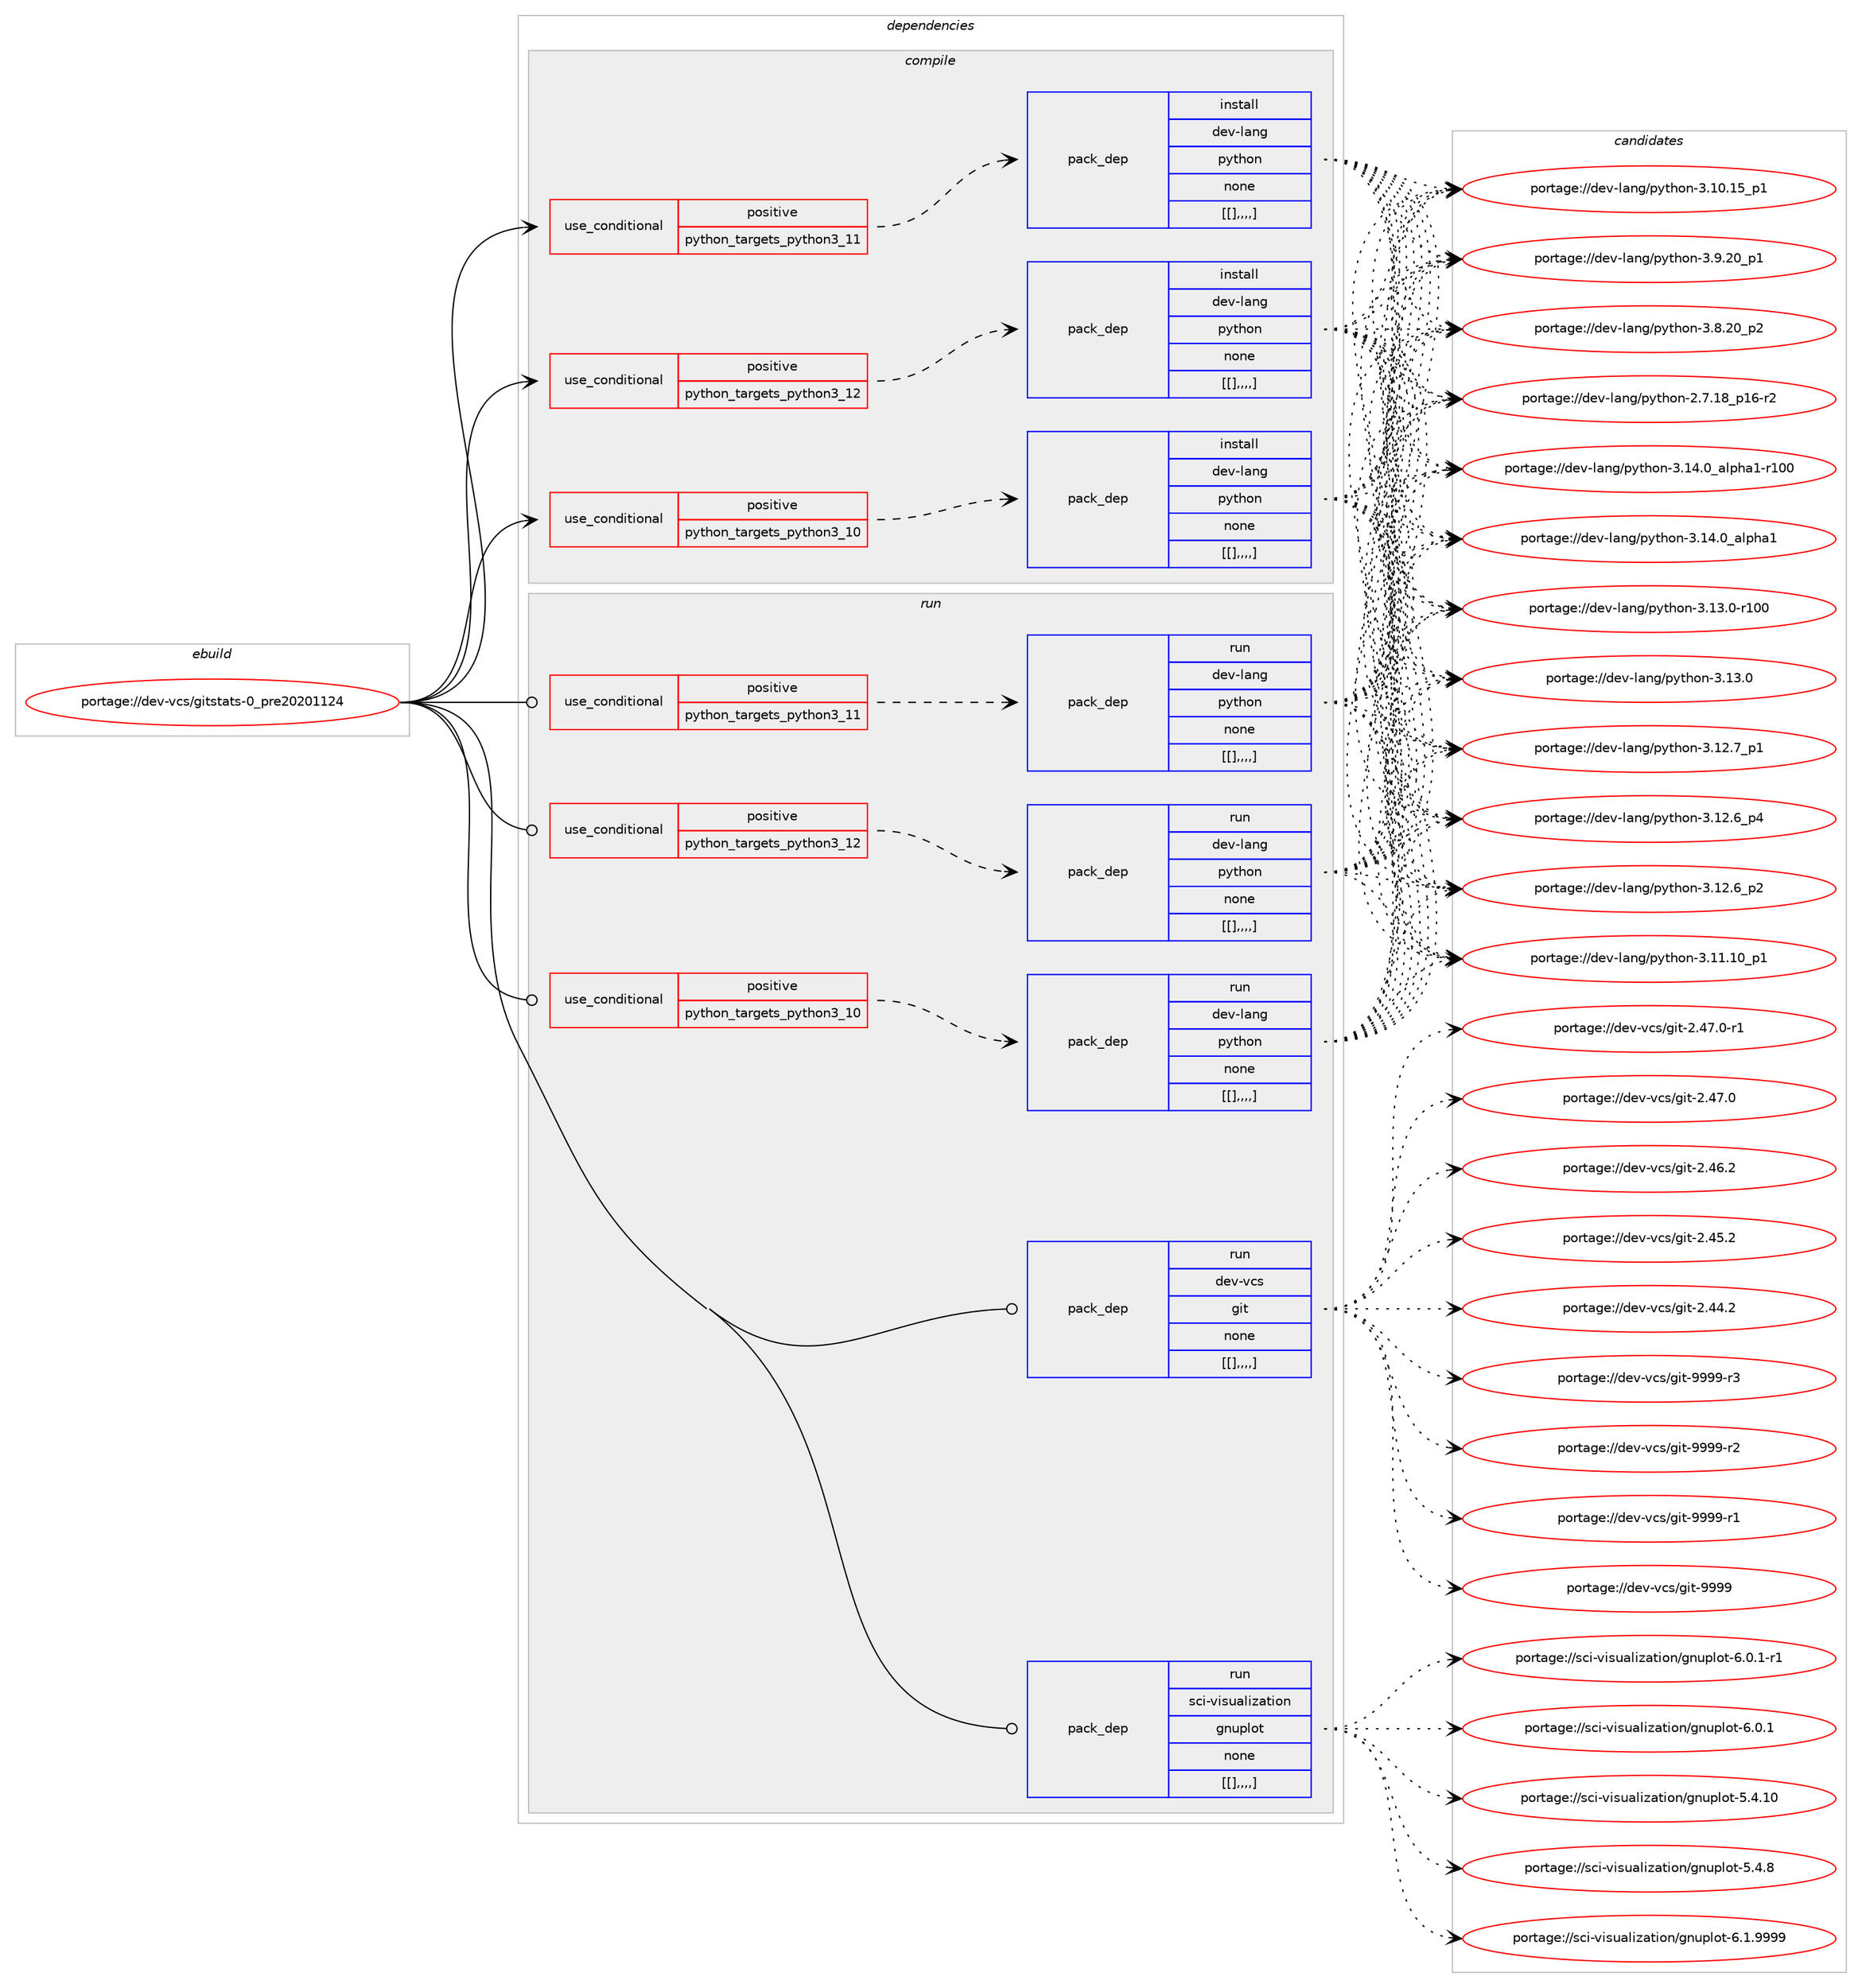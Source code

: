 digraph prolog {

# *************
# Graph options
# *************

newrank=true;
concentrate=true;
compound=true;
graph [rankdir=LR,fontname=Helvetica,fontsize=10,ranksep=1.5];#, ranksep=2.5, nodesep=0.2];
edge  [arrowhead=vee];
node  [fontname=Helvetica,fontsize=10];

# **********
# The ebuild
# **********

subgraph cluster_leftcol {
color=gray;
label=<<i>ebuild</i>>;
id [label="portage://dev-vcs/gitstats-0_pre20201124", color=red, width=4, href="../dev-vcs/gitstats-0_pre20201124.svg"];
}

# ****************
# The dependencies
# ****************

subgraph cluster_midcol {
color=gray;
label=<<i>dependencies</i>>;
subgraph cluster_compile {
fillcolor="#eeeeee";
style=filled;
label=<<i>compile</i>>;
subgraph cond67041 {
dependency233627 [label=<<TABLE BORDER="0" CELLBORDER="1" CELLSPACING="0" CELLPADDING="4"><TR><TD ROWSPAN="3" CELLPADDING="10">use_conditional</TD></TR><TR><TD>positive</TD></TR><TR><TD>python_targets_python3_10</TD></TR></TABLE>>, shape=none, color=red];
subgraph pack165043 {
dependency233644 [label=<<TABLE BORDER="0" CELLBORDER="1" CELLSPACING="0" CELLPADDING="4" WIDTH="220"><TR><TD ROWSPAN="6" CELLPADDING="30">pack_dep</TD></TR><TR><TD WIDTH="110">install</TD></TR><TR><TD>dev-lang</TD></TR><TR><TD>python</TD></TR><TR><TD>none</TD></TR><TR><TD>[[],,,,]</TD></TR></TABLE>>, shape=none, color=blue];
}
dependency233627:e -> dependency233644:w [weight=20,style="dashed",arrowhead="vee"];
}
id:e -> dependency233627:w [weight=20,style="solid",arrowhead="vee"];
subgraph cond67054 {
dependency233706 [label=<<TABLE BORDER="0" CELLBORDER="1" CELLSPACING="0" CELLPADDING="4"><TR><TD ROWSPAN="3" CELLPADDING="10">use_conditional</TD></TR><TR><TD>positive</TD></TR><TR><TD>python_targets_python3_11</TD></TR></TABLE>>, shape=none, color=red];
subgraph pack165116 {
dependency233827 [label=<<TABLE BORDER="0" CELLBORDER="1" CELLSPACING="0" CELLPADDING="4" WIDTH="220"><TR><TD ROWSPAN="6" CELLPADDING="30">pack_dep</TD></TR><TR><TD WIDTH="110">install</TD></TR><TR><TD>dev-lang</TD></TR><TR><TD>python</TD></TR><TR><TD>none</TD></TR><TR><TD>[[],,,,]</TD></TR></TABLE>>, shape=none, color=blue];
}
dependency233706:e -> dependency233827:w [weight=20,style="dashed",arrowhead="vee"];
}
id:e -> dependency233706:w [weight=20,style="solid",arrowhead="vee"];
subgraph cond67125 {
dependency233896 [label=<<TABLE BORDER="0" CELLBORDER="1" CELLSPACING="0" CELLPADDING="4"><TR><TD ROWSPAN="3" CELLPADDING="10">use_conditional</TD></TR><TR><TD>positive</TD></TR><TR><TD>python_targets_python3_12</TD></TR></TABLE>>, shape=none, color=red];
subgraph pack165229 {
dependency233911 [label=<<TABLE BORDER="0" CELLBORDER="1" CELLSPACING="0" CELLPADDING="4" WIDTH="220"><TR><TD ROWSPAN="6" CELLPADDING="30">pack_dep</TD></TR><TR><TD WIDTH="110">install</TD></TR><TR><TD>dev-lang</TD></TR><TR><TD>python</TD></TR><TR><TD>none</TD></TR><TR><TD>[[],,,,]</TD></TR></TABLE>>, shape=none, color=blue];
}
dependency233896:e -> dependency233911:w [weight=20,style="dashed",arrowhead="vee"];
}
id:e -> dependency233896:w [weight=20,style="solid",arrowhead="vee"];
}
subgraph cluster_compileandrun {
fillcolor="#eeeeee";
style=filled;
label=<<i>compile and run</i>>;
}
subgraph cluster_run {
fillcolor="#eeeeee";
style=filled;
label=<<i>run</i>>;
subgraph cond67140 {
dependency233940 [label=<<TABLE BORDER="0" CELLBORDER="1" CELLSPACING="0" CELLPADDING="4"><TR><TD ROWSPAN="3" CELLPADDING="10">use_conditional</TD></TR><TR><TD>positive</TD></TR><TR><TD>python_targets_python3_10</TD></TR></TABLE>>, shape=none, color=red];
subgraph pack165259 {
dependency233982 [label=<<TABLE BORDER="0" CELLBORDER="1" CELLSPACING="0" CELLPADDING="4" WIDTH="220"><TR><TD ROWSPAN="6" CELLPADDING="30">pack_dep</TD></TR><TR><TD WIDTH="110">run</TD></TR><TR><TD>dev-lang</TD></TR><TR><TD>python</TD></TR><TR><TD>none</TD></TR><TR><TD>[[],,,,]</TD></TR></TABLE>>, shape=none, color=blue];
}
dependency233940:e -> dependency233982:w [weight=20,style="dashed",arrowhead="vee"];
}
id:e -> dependency233940:w [weight=20,style="solid",arrowhead="odot"];
subgraph cond67173 {
dependency234057 [label=<<TABLE BORDER="0" CELLBORDER="1" CELLSPACING="0" CELLPADDING="4"><TR><TD ROWSPAN="3" CELLPADDING="10">use_conditional</TD></TR><TR><TD>positive</TD></TR><TR><TD>python_targets_python3_11</TD></TR></TABLE>>, shape=none, color=red];
subgraph pack165371 {
dependency234120 [label=<<TABLE BORDER="0" CELLBORDER="1" CELLSPACING="0" CELLPADDING="4" WIDTH="220"><TR><TD ROWSPAN="6" CELLPADDING="30">pack_dep</TD></TR><TR><TD WIDTH="110">run</TD></TR><TR><TD>dev-lang</TD></TR><TR><TD>python</TD></TR><TR><TD>none</TD></TR><TR><TD>[[],,,,]</TD></TR></TABLE>>, shape=none, color=blue];
}
dependency234057:e -> dependency234120:w [weight=20,style="dashed",arrowhead="vee"];
}
id:e -> dependency234057:w [weight=20,style="solid",arrowhead="odot"];
subgraph cond67211 {
dependency234162 [label=<<TABLE BORDER="0" CELLBORDER="1" CELLSPACING="0" CELLPADDING="4"><TR><TD ROWSPAN="3" CELLPADDING="10">use_conditional</TD></TR><TR><TD>positive</TD></TR><TR><TD>python_targets_python3_12</TD></TR></TABLE>>, shape=none, color=red];
subgraph pack165403 {
dependency234166 [label=<<TABLE BORDER="0" CELLBORDER="1" CELLSPACING="0" CELLPADDING="4" WIDTH="220"><TR><TD ROWSPAN="6" CELLPADDING="30">pack_dep</TD></TR><TR><TD WIDTH="110">run</TD></TR><TR><TD>dev-lang</TD></TR><TR><TD>python</TD></TR><TR><TD>none</TD></TR><TR><TD>[[],,,,]</TD></TR></TABLE>>, shape=none, color=blue];
}
dependency234162:e -> dependency234166:w [weight=20,style="dashed",arrowhead="vee"];
}
id:e -> dependency234162:w [weight=20,style="solid",arrowhead="odot"];
subgraph pack165407 {
dependency234175 [label=<<TABLE BORDER="0" CELLBORDER="1" CELLSPACING="0" CELLPADDING="4" WIDTH="220"><TR><TD ROWSPAN="6" CELLPADDING="30">pack_dep</TD></TR><TR><TD WIDTH="110">run</TD></TR><TR><TD>dev-vcs</TD></TR><TR><TD>git</TD></TR><TR><TD>none</TD></TR><TR><TD>[[],,,,]</TD></TR></TABLE>>, shape=none, color=blue];
}
id:e -> dependency234175:w [weight=20,style="solid",arrowhead="odot"];
subgraph pack165425 {
dependency234214 [label=<<TABLE BORDER="0" CELLBORDER="1" CELLSPACING="0" CELLPADDING="4" WIDTH="220"><TR><TD ROWSPAN="6" CELLPADDING="30">pack_dep</TD></TR><TR><TD WIDTH="110">run</TD></TR><TR><TD>sci-visualization</TD></TR><TR><TD>gnuplot</TD></TR><TR><TD>none</TD></TR><TR><TD>[[],,,,]</TD></TR></TABLE>>, shape=none, color=blue];
}
id:e -> dependency234214:w [weight=20,style="solid",arrowhead="odot"];
}
}

# **************
# The candidates
# **************

subgraph cluster_choices {
rank=same;
color=gray;
label=<<i>candidates</i>>;

subgraph choice164613 {
color=black;
nodesep=1;
choice100101118451089711010347112121116104111110455146495246489597108112104974945114494848 [label="portage://dev-lang/python-3.14.0_alpha1-r100", color=red, width=4,href="../dev-lang/python-3.14.0_alpha1-r100.svg"];
choice1001011184510897110103471121211161041111104551464952464895971081121049749 [label="portage://dev-lang/python-3.14.0_alpha1", color=red, width=4,href="../dev-lang/python-3.14.0_alpha1.svg"];
choice1001011184510897110103471121211161041111104551464951464845114494848 [label="portage://dev-lang/python-3.13.0-r100", color=red, width=4,href="../dev-lang/python-3.13.0-r100.svg"];
choice10010111845108971101034711212111610411111045514649514648 [label="portage://dev-lang/python-3.13.0", color=red, width=4,href="../dev-lang/python-3.13.0.svg"];
choice100101118451089711010347112121116104111110455146495046559511249 [label="portage://dev-lang/python-3.12.7_p1", color=red, width=4,href="../dev-lang/python-3.12.7_p1.svg"];
choice100101118451089711010347112121116104111110455146495046549511252 [label="portage://dev-lang/python-3.12.6_p4", color=red, width=4,href="../dev-lang/python-3.12.6_p4.svg"];
choice100101118451089711010347112121116104111110455146495046549511250 [label="portage://dev-lang/python-3.12.6_p2", color=red, width=4,href="../dev-lang/python-3.12.6_p2.svg"];
choice10010111845108971101034711212111610411111045514649494649489511249 [label="portage://dev-lang/python-3.11.10_p1", color=red, width=4,href="../dev-lang/python-3.11.10_p1.svg"];
choice10010111845108971101034711212111610411111045514649484649539511249 [label="portage://dev-lang/python-3.10.15_p1", color=red, width=4,href="../dev-lang/python-3.10.15_p1.svg"];
choice100101118451089711010347112121116104111110455146574650489511249 [label="portage://dev-lang/python-3.9.20_p1", color=red, width=4,href="../dev-lang/python-3.9.20_p1.svg"];
choice100101118451089711010347112121116104111110455146564650489511250 [label="portage://dev-lang/python-3.8.20_p2", color=red, width=4,href="../dev-lang/python-3.8.20_p2.svg"];
choice100101118451089711010347112121116104111110455046554649569511249544511450 [label="portage://dev-lang/python-2.7.18_p16-r2", color=red, width=4,href="../dev-lang/python-2.7.18_p16-r2.svg"];
dependency233644:e -> choice100101118451089711010347112121116104111110455146495246489597108112104974945114494848:w [style=dotted,weight="100"];
dependency233644:e -> choice1001011184510897110103471121211161041111104551464952464895971081121049749:w [style=dotted,weight="100"];
dependency233644:e -> choice1001011184510897110103471121211161041111104551464951464845114494848:w [style=dotted,weight="100"];
dependency233644:e -> choice10010111845108971101034711212111610411111045514649514648:w [style=dotted,weight="100"];
dependency233644:e -> choice100101118451089711010347112121116104111110455146495046559511249:w [style=dotted,weight="100"];
dependency233644:e -> choice100101118451089711010347112121116104111110455146495046549511252:w [style=dotted,weight="100"];
dependency233644:e -> choice100101118451089711010347112121116104111110455146495046549511250:w [style=dotted,weight="100"];
dependency233644:e -> choice10010111845108971101034711212111610411111045514649494649489511249:w [style=dotted,weight="100"];
dependency233644:e -> choice10010111845108971101034711212111610411111045514649484649539511249:w [style=dotted,weight="100"];
dependency233644:e -> choice100101118451089711010347112121116104111110455146574650489511249:w [style=dotted,weight="100"];
dependency233644:e -> choice100101118451089711010347112121116104111110455146564650489511250:w [style=dotted,weight="100"];
dependency233644:e -> choice100101118451089711010347112121116104111110455046554649569511249544511450:w [style=dotted,weight="100"];
}
subgraph choice164652 {
color=black;
nodesep=1;
choice100101118451089711010347112121116104111110455146495246489597108112104974945114494848 [label="portage://dev-lang/python-3.14.0_alpha1-r100", color=red, width=4,href="../dev-lang/python-3.14.0_alpha1-r100.svg"];
choice1001011184510897110103471121211161041111104551464952464895971081121049749 [label="portage://dev-lang/python-3.14.0_alpha1", color=red, width=4,href="../dev-lang/python-3.14.0_alpha1.svg"];
choice1001011184510897110103471121211161041111104551464951464845114494848 [label="portage://dev-lang/python-3.13.0-r100", color=red, width=4,href="../dev-lang/python-3.13.0-r100.svg"];
choice10010111845108971101034711212111610411111045514649514648 [label="portage://dev-lang/python-3.13.0", color=red, width=4,href="../dev-lang/python-3.13.0.svg"];
choice100101118451089711010347112121116104111110455146495046559511249 [label="portage://dev-lang/python-3.12.7_p1", color=red, width=4,href="../dev-lang/python-3.12.7_p1.svg"];
choice100101118451089711010347112121116104111110455146495046549511252 [label="portage://dev-lang/python-3.12.6_p4", color=red, width=4,href="../dev-lang/python-3.12.6_p4.svg"];
choice100101118451089711010347112121116104111110455146495046549511250 [label="portage://dev-lang/python-3.12.6_p2", color=red, width=4,href="../dev-lang/python-3.12.6_p2.svg"];
choice10010111845108971101034711212111610411111045514649494649489511249 [label="portage://dev-lang/python-3.11.10_p1", color=red, width=4,href="../dev-lang/python-3.11.10_p1.svg"];
choice10010111845108971101034711212111610411111045514649484649539511249 [label="portage://dev-lang/python-3.10.15_p1", color=red, width=4,href="../dev-lang/python-3.10.15_p1.svg"];
choice100101118451089711010347112121116104111110455146574650489511249 [label="portage://dev-lang/python-3.9.20_p1", color=red, width=4,href="../dev-lang/python-3.9.20_p1.svg"];
choice100101118451089711010347112121116104111110455146564650489511250 [label="portage://dev-lang/python-3.8.20_p2", color=red, width=4,href="../dev-lang/python-3.8.20_p2.svg"];
choice100101118451089711010347112121116104111110455046554649569511249544511450 [label="portage://dev-lang/python-2.7.18_p16-r2", color=red, width=4,href="../dev-lang/python-2.7.18_p16-r2.svg"];
dependency233827:e -> choice100101118451089711010347112121116104111110455146495246489597108112104974945114494848:w [style=dotted,weight="100"];
dependency233827:e -> choice1001011184510897110103471121211161041111104551464952464895971081121049749:w [style=dotted,weight="100"];
dependency233827:e -> choice1001011184510897110103471121211161041111104551464951464845114494848:w [style=dotted,weight="100"];
dependency233827:e -> choice10010111845108971101034711212111610411111045514649514648:w [style=dotted,weight="100"];
dependency233827:e -> choice100101118451089711010347112121116104111110455146495046559511249:w [style=dotted,weight="100"];
dependency233827:e -> choice100101118451089711010347112121116104111110455146495046549511252:w [style=dotted,weight="100"];
dependency233827:e -> choice100101118451089711010347112121116104111110455146495046549511250:w [style=dotted,weight="100"];
dependency233827:e -> choice10010111845108971101034711212111610411111045514649494649489511249:w [style=dotted,weight="100"];
dependency233827:e -> choice10010111845108971101034711212111610411111045514649484649539511249:w [style=dotted,weight="100"];
dependency233827:e -> choice100101118451089711010347112121116104111110455146574650489511249:w [style=dotted,weight="100"];
dependency233827:e -> choice100101118451089711010347112121116104111110455146564650489511250:w [style=dotted,weight="100"];
dependency233827:e -> choice100101118451089711010347112121116104111110455046554649569511249544511450:w [style=dotted,weight="100"];
}
subgraph choice164664 {
color=black;
nodesep=1;
choice100101118451089711010347112121116104111110455146495246489597108112104974945114494848 [label="portage://dev-lang/python-3.14.0_alpha1-r100", color=red, width=4,href="../dev-lang/python-3.14.0_alpha1-r100.svg"];
choice1001011184510897110103471121211161041111104551464952464895971081121049749 [label="portage://dev-lang/python-3.14.0_alpha1", color=red, width=4,href="../dev-lang/python-3.14.0_alpha1.svg"];
choice1001011184510897110103471121211161041111104551464951464845114494848 [label="portage://dev-lang/python-3.13.0-r100", color=red, width=4,href="../dev-lang/python-3.13.0-r100.svg"];
choice10010111845108971101034711212111610411111045514649514648 [label="portage://dev-lang/python-3.13.0", color=red, width=4,href="../dev-lang/python-3.13.0.svg"];
choice100101118451089711010347112121116104111110455146495046559511249 [label="portage://dev-lang/python-3.12.7_p1", color=red, width=4,href="../dev-lang/python-3.12.7_p1.svg"];
choice100101118451089711010347112121116104111110455146495046549511252 [label="portage://dev-lang/python-3.12.6_p4", color=red, width=4,href="../dev-lang/python-3.12.6_p4.svg"];
choice100101118451089711010347112121116104111110455146495046549511250 [label="portage://dev-lang/python-3.12.6_p2", color=red, width=4,href="../dev-lang/python-3.12.6_p2.svg"];
choice10010111845108971101034711212111610411111045514649494649489511249 [label="portage://dev-lang/python-3.11.10_p1", color=red, width=4,href="../dev-lang/python-3.11.10_p1.svg"];
choice10010111845108971101034711212111610411111045514649484649539511249 [label="portage://dev-lang/python-3.10.15_p1", color=red, width=4,href="../dev-lang/python-3.10.15_p1.svg"];
choice100101118451089711010347112121116104111110455146574650489511249 [label="portage://dev-lang/python-3.9.20_p1", color=red, width=4,href="../dev-lang/python-3.9.20_p1.svg"];
choice100101118451089711010347112121116104111110455146564650489511250 [label="portage://dev-lang/python-3.8.20_p2", color=red, width=4,href="../dev-lang/python-3.8.20_p2.svg"];
choice100101118451089711010347112121116104111110455046554649569511249544511450 [label="portage://dev-lang/python-2.7.18_p16-r2", color=red, width=4,href="../dev-lang/python-2.7.18_p16-r2.svg"];
dependency233911:e -> choice100101118451089711010347112121116104111110455146495246489597108112104974945114494848:w [style=dotted,weight="100"];
dependency233911:e -> choice1001011184510897110103471121211161041111104551464952464895971081121049749:w [style=dotted,weight="100"];
dependency233911:e -> choice1001011184510897110103471121211161041111104551464951464845114494848:w [style=dotted,weight="100"];
dependency233911:e -> choice10010111845108971101034711212111610411111045514649514648:w [style=dotted,weight="100"];
dependency233911:e -> choice100101118451089711010347112121116104111110455146495046559511249:w [style=dotted,weight="100"];
dependency233911:e -> choice100101118451089711010347112121116104111110455146495046549511252:w [style=dotted,weight="100"];
dependency233911:e -> choice100101118451089711010347112121116104111110455146495046549511250:w [style=dotted,weight="100"];
dependency233911:e -> choice10010111845108971101034711212111610411111045514649494649489511249:w [style=dotted,weight="100"];
dependency233911:e -> choice10010111845108971101034711212111610411111045514649484649539511249:w [style=dotted,weight="100"];
dependency233911:e -> choice100101118451089711010347112121116104111110455146574650489511249:w [style=dotted,weight="100"];
dependency233911:e -> choice100101118451089711010347112121116104111110455146564650489511250:w [style=dotted,weight="100"];
dependency233911:e -> choice100101118451089711010347112121116104111110455046554649569511249544511450:w [style=dotted,weight="100"];
}
subgraph choice164696 {
color=black;
nodesep=1;
choice100101118451089711010347112121116104111110455146495246489597108112104974945114494848 [label="portage://dev-lang/python-3.14.0_alpha1-r100", color=red, width=4,href="../dev-lang/python-3.14.0_alpha1-r100.svg"];
choice1001011184510897110103471121211161041111104551464952464895971081121049749 [label="portage://dev-lang/python-3.14.0_alpha1", color=red, width=4,href="../dev-lang/python-3.14.0_alpha1.svg"];
choice1001011184510897110103471121211161041111104551464951464845114494848 [label="portage://dev-lang/python-3.13.0-r100", color=red, width=4,href="../dev-lang/python-3.13.0-r100.svg"];
choice10010111845108971101034711212111610411111045514649514648 [label="portage://dev-lang/python-3.13.0", color=red, width=4,href="../dev-lang/python-3.13.0.svg"];
choice100101118451089711010347112121116104111110455146495046559511249 [label="portage://dev-lang/python-3.12.7_p1", color=red, width=4,href="../dev-lang/python-3.12.7_p1.svg"];
choice100101118451089711010347112121116104111110455146495046549511252 [label="portage://dev-lang/python-3.12.6_p4", color=red, width=4,href="../dev-lang/python-3.12.6_p4.svg"];
choice100101118451089711010347112121116104111110455146495046549511250 [label="portage://dev-lang/python-3.12.6_p2", color=red, width=4,href="../dev-lang/python-3.12.6_p2.svg"];
choice10010111845108971101034711212111610411111045514649494649489511249 [label="portage://dev-lang/python-3.11.10_p1", color=red, width=4,href="../dev-lang/python-3.11.10_p1.svg"];
choice10010111845108971101034711212111610411111045514649484649539511249 [label="portage://dev-lang/python-3.10.15_p1", color=red, width=4,href="../dev-lang/python-3.10.15_p1.svg"];
choice100101118451089711010347112121116104111110455146574650489511249 [label="portage://dev-lang/python-3.9.20_p1", color=red, width=4,href="../dev-lang/python-3.9.20_p1.svg"];
choice100101118451089711010347112121116104111110455146564650489511250 [label="portage://dev-lang/python-3.8.20_p2", color=red, width=4,href="../dev-lang/python-3.8.20_p2.svg"];
choice100101118451089711010347112121116104111110455046554649569511249544511450 [label="portage://dev-lang/python-2.7.18_p16-r2", color=red, width=4,href="../dev-lang/python-2.7.18_p16-r2.svg"];
dependency233982:e -> choice100101118451089711010347112121116104111110455146495246489597108112104974945114494848:w [style=dotted,weight="100"];
dependency233982:e -> choice1001011184510897110103471121211161041111104551464952464895971081121049749:w [style=dotted,weight="100"];
dependency233982:e -> choice1001011184510897110103471121211161041111104551464951464845114494848:w [style=dotted,weight="100"];
dependency233982:e -> choice10010111845108971101034711212111610411111045514649514648:w [style=dotted,weight="100"];
dependency233982:e -> choice100101118451089711010347112121116104111110455146495046559511249:w [style=dotted,weight="100"];
dependency233982:e -> choice100101118451089711010347112121116104111110455146495046549511252:w [style=dotted,weight="100"];
dependency233982:e -> choice100101118451089711010347112121116104111110455146495046549511250:w [style=dotted,weight="100"];
dependency233982:e -> choice10010111845108971101034711212111610411111045514649494649489511249:w [style=dotted,weight="100"];
dependency233982:e -> choice10010111845108971101034711212111610411111045514649484649539511249:w [style=dotted,weight="100"];
dependency233982:e -> choice100101118451089711010347112121116104111110455146574650489511249:w [style=dotted,weight="100"];
dependency233982:e -> choice100101118451089711010347112121116104111110455146564650489511250:w [style=dotted,weight="100"];
dependency233982:e -> choice100101118451089711010347112121116104111110455046554649569511249544511450:w [style=dotted,weight="100"];
}
subgraph choice164707 {
color=black;
nodesep=1;
choice100101118451089711010347112121116104111110455146495246489597108112104974945114494848 [label="portage://dev-lang/python-3.14.0_alpha1-r100", color=red, width=4,href="../dev-lang/python-3.14.0_alpha1-r100.svg"];
choice1001011184510897110103471121211161041111104551464952464895971081121049749 [label="portage://dev-lang/python-3.14.0_alpha1", color=red, width=4,href="../dev-lang/python-3.14.0_alpha1.svg"];
choice1001011184510897110103471121211161041111104551464951464845114494848 [label="portage://dev-lang/python-3.13.0-r100", color=red, width=4,href="../dev-lang/python-3.13.0-r100.svg"];
choice10010111845108971101034711212111610411111045514649514648 [label="portage://dev-lang/python-3.13.0", color=red, width=4,href="../dev-lang/python-3.13.0.svg"];
choice100101118451089711010347112121116104111110455146495046559511249 [label="portage://dev-lang/python-3.12.7_p1", color=red, width=4,href="../dev-lang/python-3.12.7_p1.svg"];
choice100101118451089711010347112121116104111110455146495046549511252 [label="portage://dev-lang/python-3.12.6_p4", color=red, width=4,href="../dev-lang/python-3.12.6_p4.svg"];
choice100101118451089711010347112121116104111110455146495046549511250 [label="portage://dev-lang/python-3.12.6_p2", color=red, width=4,href="../dev-lang/python-3.12.6_p2.svg"];
choice10010111845108971101034711212111610411111045514649494649489511249 [label="portage://dev-lang/python-3.11.10_p1", color=red, width=4,href="../dev-lang/python-3.11.10_p1.svg"];
choice10010111845108971101034711212111610411111045514649484649539511249 [label="portage://dev-lang/python-3.10.15_p1", color=red, width=4,href="../dev-lang/python-3.10.15_p1.svg"];
choice100101118451089711010347112121116104111110455146574650489511249 [label="portage://dev-lang/python-3.9.20_p1", color=red, width=4,href="../dev-lang/python-3.9.20_p1.svg"];
choice100101118451089711010347112121116104111110455146564650489511250 [label="portage://dev-lang/python-3.8.20_p2", color=red, width=4,href="../dev-lang/python-3.8.20_p2.svg"];
choice100101118451089711010347112121116104111110455046554649569511249544511450 [label="portage://dev-lang/python-2.7.18_p16-r2", color=red, width=4,href="../dev-lang/python-2.7.18_p16-r2.svg"];
dependency234120:e -> choice100101118451089711010347112121116104111110455146495246489597108112104974945114494848:w [style=dotted,weight="100"];
dependency234120:e -> choice1001011184510897110103471121211161041111104551464952464895971081121049749:w [style=dotted,weight="100"];
dependency234120:e -> choice1001011184510897110103471121211161041111104551464951464845114494848:w [style=dotted,weight="100"];
dependency234120:e -> choice10010111845108971101034711212111610411111045514649514648:w [style=dotted,weight="100"];
dependency234120:e -> choice100101118451089711010347112121116104111110455146495046559511249:w [style=dotted,weight="100"];
dependency234120:e -> choice100101118451089711010347112121116104111110455146495046549511252:w [style=dotted,weight="100"];
dependency234120:e -> choice100101118451089711010347112121116104111110455146495046549511250:w [style=dotted,weight="100"];
dependency234120:e -> choice10010111845108971101034711212111610411111045514649494649489511249:w [style=dotted,weight="100"];
dependency234120:e -> choice10010111845108971101034711212111610411111045514649484649539511249:w [style=dotted,weight="100"];
dependency234120:e -> choice100101118451089711010347112121116104111110455146574650489511249:w [style=dotted,weight="100"];
dependency234120:e -> choice100101118451089711010347112121116104111110455146564650489511250:w [style=dotted,weight="100"];
dependency234120:e -> choice100101118451089711010347112121116104111110455046554649569511249544511450:w [style=dotted,weight="100"];
}
subgraph choice164728 {
color=black;
nodesep=1;
choice100101118451089711010347112121116104111110455146495246489597108112104974945114494848 [label="portage://dev-lang/python-3.14.0_alpha1-r100", color=red, width=4,href="../dev-lang/python-3.14.0_alpha1-r100.svg"];
choice1001011184510897110103471121211161041111104551464952464895971081121049749 [label="portage://dev-lang/python-3.14.0_alpha1", color=red, width=4,href="../dev-lang/python-3.14.0_alpha1.svg"];
choice1001011184510897110103471121211161041111104551464951464845114494848 [label="portage://dev-lang/python-3.13.0-r100", color=red, width=4,href="../dev-lang/python-3.13.0-r100.svg"];
choice10010111845108971101034711212111610411111045514649514648 [label="portage://dev-lang/python-3.13.0", color=red, width=4,href="../dev-lang/python-3.13.0.svg"];
choice100101118451089711010347112121116104111110455146495046559511249 [label="portage://dev-lang/python-3.12.7_p1", color=red, width=4,href="../dev-lang/python-3.12.7_p1.svg"];
choice100101118451089711010347112121116104111110455146495046549511252 [label="portage://dev-lang/python-3.12.6_p4", color=red, width=4,href="../dev-lang/python-3.12.6_p4.svg"];
choice100101118451089711010347112121116104111110455146495046549511250 [label="portage://dev-lang/python-3.12.6_p2", color=red, width=4,href="../dev-lang/python-3.12.6_p2.svg"];
choice10010111845108971101034711212111610411111045514649494649489511249 [label="portage://dev-lang/python-3.11.10_p1", color=red, width=4,href="../dev-lang/python-3.11.10_p1.svg"];
choice10010111845108971101034711212111610411111045514649484649539511249 [label="portage://dev-lang/python-3.10.15_p1", color=red, width=4,href="../dev-lang/python-3.10.15_p1.svg"];
choice100101118451089711010347112121116104111110455146574650489511249 [label="portage://dev-lang/python-3.9.20_p1", color=red, width=4,href="../dev-lang/python-3.9.20_p1.svg"];
choice100101118451089711010347112121116104111110455146564650489511250 [label="portage://dev-lang/python-3.8.20_p2", color=red, width=4,href="../dev-lang/python-3.8.20_p2.svg"];
choice100101118451089711010347112121116104111110455046554649569511249544511450 [label="portage://dev-lang/python-2.7.18_p16-r2", color=red, width=4,href="../dev-lang/python-2.7.18_p16-r2.svg"];
dependency234166:e -> choice100101118451089711010347112121116104111110455146495246489597108112104974945114494848:w [style=dotted,weight="100"];
dependency234166:e -> choice1001011184510897110103471121211161041111104551464952464895971081121049749:w [style=dotted,weight="100"];
dependency234166:e -> choice1001011184510897110103471121211161041111104551464951464845114494848:w [style=dotted,weight="100"];
dependency234166:e -> choice10010111845108971101034711212111610411111045514649514648:w [style=dotted,weight="100"];
dependency234166:e -> choice100101118451089711010347112121116104111110455146495046559511249:w [style=dotted,weight="100"];
dependency234166:e -> choice100101118451089711010347112121116104111110455146495046549511252:w [style=dotted,weight="100"];
dependency234166:e -> choice100101118451089711010347112121116104111110455146495046549511250:w [style=dotted,weight="100"];
dependency234166:e -> choice10010111845108971101034711212111610411111045514649494649489511249:w [style=dotted,weight="100"];
dependency234166:e -> choice10010111845108971101034711212111610411111045514649484649539511249:w [style=dotted,weight="100"];
dependency234166:e -> choice100101118451089711010347112121116104111110455146574650489511249:w [style=dotted,weight="100"];
dependency234166:e -> choice100101118451089711010347112121116104111110455146564650489511250:w [style=dotted,weight="100"];
dependency234166:e -> choice100101118451089711010347112121116104111110455046554649569511249544511450:w [style=dotted,weight="100"];
}
subgraph choice164739 {
color=black;
nodesep=1;
choice10010111845118991154710310511645575757574511451 [label="portage://dev-vcs/git-9999-r3", color=red, width=4,href="../dev-vcs/git-9999-r3.svg"];
choice10010111845118991154710310511645575757574511450 [label="portage://dev-vcs/git-9999-r2", color=red, width=4,href="../dev-vcs/git-9999-r2.svg"];
choice10010111845118991154710310511645575757574511449 [label="portage://dev-vcs/git-9999-r1", color=red, width=4,href="../dev-vcs/git-9999-r1.svg"];
choice1001011184511899115471031051164557575757 [label="portage://dev-vcs/git-9999", color=red, width=4,href="../dev-vcs/git-9999.svg"];
choice100101118451189911547103105116455046525546484511449 [label="portage://dev-vcs/git-2.47.0-r1", color=red, width=4,href="../dev-vcs/git-2.47.0-r1.svg"];
choice10010111845118991154710310511645504652554648 [label="portage://dev-vcs/git-2.47.0", color=red, width=4,href="../dev-vcs/git-2.47.0.svg"];
choice10010111845118991154710310511645504652544650 [label="portage://dev-vcs/git-2.46.2", color=red, width=4,href="../dev-vcs/git-2.46.2.svg"];
choice10010111845118991154710310511645504652534650 [label="portage://dev-vcs/git-2.45.2", color=red, width=4,href="../dev-vcs/git-2.45.2.svg"];
choice10010111845118991154710310511645504652524650 [label="portage://dev-vcs/git-2.44.2", color=red, width=4,href="../dev-vcs/git-2.44.2.svg"];
dependency234175:e -> choice10010111845118991154710310511645575757574511451:w [style=dotted,weight="100"];
dependency234175:e -> choice10010111845118991154710310511645575757574511450:w [style=dotted,weight="100"];
dependency234175:e -> choice10010111845118991154710310511645575757574511449:w [style=dotted,weight="100"];
dependency234175:e -> choice1001011184511899115471031051164557575757:w [style=dotted,weight="100"];
dependency234175:e -> choice100101118451189911547103105116455046525546484511449:w [style=dotted,weight="100"];
dependency234175:e -> choice10010111845118991154710310511645504652554648:w [style=dotted,weight="100"];
dependency234175:e -> choice10010111845118991154710310511645504652544650:w [style=dotted,weight="100"];
dependency234175:e -> choice10010111845118991154710310511645504652534650:w [style=dotted,weight="100"];
dependency234175:e -> choice10010111845118991154710310511645504652524650:w [style=dotted,weight="100"];
}
subgraph choice164751 {
color=black;
nodesep=1;
choice1159910545118105115117971081051229711610511111047103110117112108111116455446494657575757 [label="portage://sci-visualization/gnuplot-6.1.9999", color=red, width=4,href="../sci-visualization/gnuplot-6.1.9999.svg"];
choice11599105451181051151179710810512297116105111110471031101171121081111164554464846494511449 [label="portage://sci-visualization/gnuplot-6.0.1-r1", color=red, width=4,href="../sci-visualization/gnuplot-6.0.1-r1.svg"];
choice1159910545118105115117971081051229711610511111047103110117112108111116455446484649 [label="portage://sci-visualization/gnuplot-6.0.1", color=red, width=4,href="../sci-visualization/gnuplot-6.0.1.svg"];
choice115991054511810511511797108105122971161051111104710311011711210811111645534652464948 [label="portage://sci-visualization/gnuplot-5.4.10", color=red, width=4,href="../sci-visualization/gnuplot-5.4.10.svg"];
choice1159910545118105115117971081051229711610511111047103110117112108111116455346524656 [label="portage://sci-visualization/gnuplot-5.4.8", color=red, width=4,href="../sci-visualization/gnuplot-5.4.8.svg"];
dependency234214:e -> choice1159910545118105115117971081051229711610511111047103110117112108111116455446494657575757:w [style=dotted,weight="100"];
dependency234214:e -> choice11599105451181051151179710810512297116105111110471031101171121081111164554464846494511449:w [style=dotted,weight="100"];
dependency234214:e -> choice1159910545118105115117971081051229711610511111047103110117112108111116455446484649:w [style=dotted,weight="100"];
dependency234214:e -> choice115991054511810511511797108105122971161051111104710311011711210811111645534652464948:w [style=dotted,weight="100"];
dependency234214:e -> choice1159910545118105115117971081051229711610511111047103110117112108111116455346524656:w [style=dotted,weight="100"];
}
}

}
